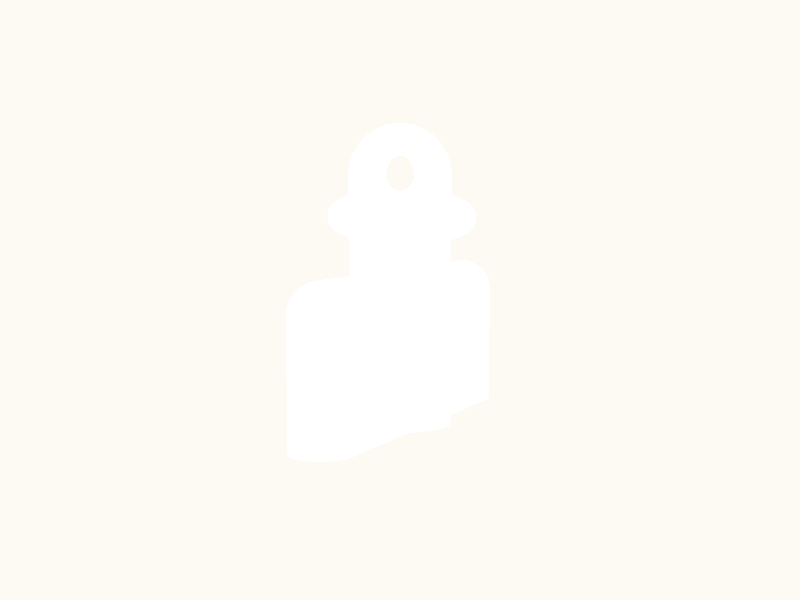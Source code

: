// This work is licensed under the Creative Commons Attribution 3.0 Unported License.
// To view a copy of this license, visit http://creativecommons.org/licenses/by/3.0/
// or send a letter to Creative Commons, 444 Castro Street, Suite 900, Mountain View,
// California, 94041, USA.

// Persistence Of Vision raytracer sample file.
// File: glass2.pov
// Desc: glass material and photons sample
// Date: June-August 2001
// Auth: Christoph Hormann

// -w320 -h160
// -w512 -h256 +a0.3

#version 3.6;

#include "colors.inc"
#include "glass.inc"

global_settings {
  assumed_gamma 1.0
  max_trace_level 25
  photons {
    spacing 0.05
    autostop 0
    jitter 0
  }
}

camera {
  location    <20, 4.6, 10>
  right       x*image_width/image_height  // 2*x
  look_at     <0, 2.4, 0>
  angle       38
}

light_source {
  <-10, 7, 18>
  color rgb <1.3, 1.2, 1.1>
  fade_power 2
  fade_distance 45

  photons {
    reflection on
    refraction on
  }
}
#declare T_Wall=
  texture {
    pigment {
      color rgb <0.98, 0.96, 0.90>
    }
    finish {
      diffuse 0.7
      brilliance 0.6
    }
  }
  
cylinder {
  0*y, 9*y, 30

  texture { T_Wall }
  hollow on
}

#declare Height=2.4;

#declare ObjX=
intersection {
  merge {
    blob {
      threshold 0.25
      cylinder { -Height*y,  Height*y,  0.7, 1 }
      cylinder { <0, 2, 0.6>,  <0, 2, -0.6>,  0.25, 1 }
      cylinder { <0.5, 2.4, 0>,  <-0.5, 2.4, 0>,  0.4, -1 }

      sturm
    }

    box { <-1.5, 0, -0.3>, <1.5, 1.2, 0.3> }
    cylinder { <-1.5,   0, 0>,  <-1.5, 1.2, 0>,  0.3 }
    cylinder { < 1.5,   0, 0>,  < 1.5, 1.2, 0>,  0.3 }
    cylinder { <-1.5, 1.2, 0>,  < 1.5, 1.2, 0>,  0.3 }
    sphere { <-1.5, 1.2, 0>,  0.3 }
    sphere { < 1.5, 1.2, 0>,  0.3 }
    scale 2
  }
  plane { -y, 0.001 }
}

#declare Col=color rgb <0.35, 0.65, 0.85>;

object {
  ObjX
  material {
    texture {
      pigment { color Col_Glass_Clear }
      finish { F_Glass6 }
    }
    interior {
      I_Glass_Exp(2)
      fade_color Col
    }
  }
  photons {
    target
    reflection on
    refraction on
    collect off
  }
}

